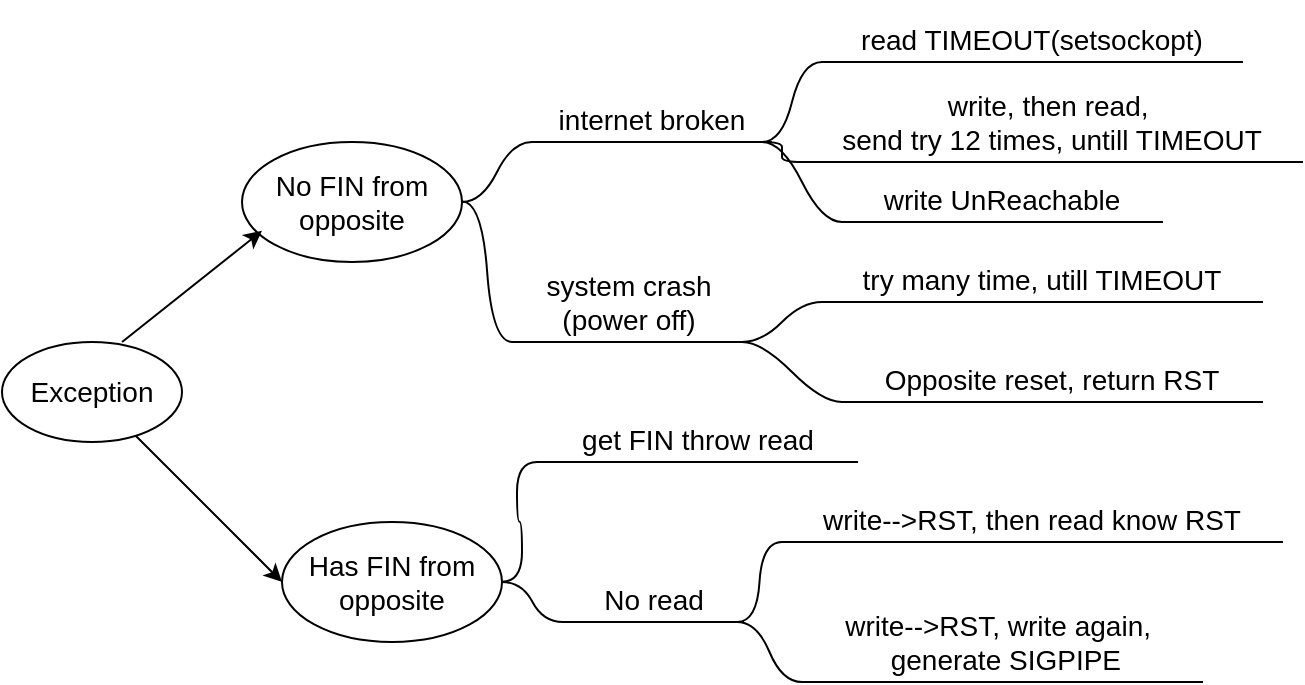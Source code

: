 <mxfile version="24.6.4" type="device">
  <diagram name="Page-1" id="qBD3WyZXHX_IgGigsZ5z">
    <mxGraphModel dx="939" dy="914" grid="1" gridSize="10" guides="1" tooltips="1" connect="1" arrows="1" fold="1" page="1" pageScale="1" pageWidth="850" pageHeight="1100" math="0" shadow="0">
      <root>
        <mxCell id="0" />
        <mxCell id="1" parent="0" />
        <mxCell id="DP1IoGyj_X-YQ65H5wH2-1" value="Exception" style="ellipse;whiteSpace=wrap;html=1;fontSize=14;" vertex="1" parent="1">
          <mxGeometry x="100" y="410" width="90" height="50" as="geometry" />
        </mxCell>
        <mxCell id="DP1IoGyj_X-YQ65H5wH2-2" value="No FIN from opposite" style="ellipse;whiteSpace=wrap;html=1;fontSize=14;" vertex="1" parent="1">
          <mxGeometry x="220" y="310" width="110" height="60" as="geometry" />
        </mxCell>
        <mxCell id="DP1IoGyj_X-YQ65H5wH2-3" value="Has FIN from&lt;div style=&quot;font-size: 14px;&quot;&gt;opposite&lt;/div&gt;" style="ellipse;whiteSpace=wrap;html=1;fontSize=14;" vertex="1" parent="1">
          <mxGeometry x="240" y="500" width="110" height="60" as="geometry" />
        </mxCell>
        <mxCell id="DP1IoGyj_X-YQ65H5wH2-4" value="internet broken" style="whiteSpace=wrap;html=1;shape=partialRectangle;top=0;left=0;bottom=1;right=0;points=[[0,1],[1,1]];fillColor=none;align=center;verticalAlign=bottom;routingCenterY=0.5;snapToPoint=1;recursiveResize=0;autosize=1;treeFolding=1;treeMoving=1;newEdgeStyle={&quot;edgeStyle&quot;:&quot;entityRelationEdgeStyle&quot;,&quot;startArrow&quot;:&quot;none&quot;,&quot;endArrow&quot;:&quot;none&quot;,&quot;segment&quot;:10,&quot;curved&quot;:1,&quot;sourcePerimeterSpacing&quot;:0,&quot;targetPerimeterSpacing&quot;:0};fontSize=14;" vertex="1" parent="1">
          <mxGeometry x="365" y="280" width="119.5" height="30" as="geometry" />
        </mxCell>
        <mxCell id="DP1IoGyj_X-YQ65H5wH2-5" value="" style="edgeStyle=entityRelationEdgeStyle;startArrow=none;endArrow=none;segment=10;curved=1;sourcePerimeterSpacing=0;targetPerimeterSpacing=0;rounded=0;fontSize=14;" edge="1" target="DP1IoGyj_X-YQ65H5wH2-4" parent="1">
          <mxGeometry relative="1" as="geometry">
            <mxPoint x="330" y="340" as="sourcePoint" />
          </mxGeometry>
        </mxCell>
        <mxCell id="DP1IoGyj_X-YQ65H5wH2-8" value="system crash&lt;div style=&quot;font-size: 14px;&quot;&gt;(power off)&lt;/div&gt;" style="whiteSpace=wrap;html=1;shape=partialRectangle;top=0;left=0;bottom=1;right=0;points=[[0,1],[1,1]];fillColor=none;align=center;verticalAlign=bottom;routingCenterY=0.5;snapToPoint=1;recursiveResize=0;autosize=1;treeFolding=1;treeMoving=1;newEdgeStyle={&quot;edgeStyle&quot;:&quot;entityRelationEdgeStyle&quot;,&quot;startArrow&quot;:&quot;none&quot;,&quot;endArrow&quot;:&quot;none&quot;,&quot;segment&quot;:10,&quot;curved&quot;:1,&quot;sourcePerimeterSpacing&quot;:0,&quot;targetPerimeterSpacing&quot;:0};fontSize=14;" vertex="1" parent="1">
          <mxGeometry x="355.5" y="360" width="115" height="50" as="geometry" />
        </mxCell>
        <mxCell id="DP1IoGyj_X-YQ65H5wH2-9" value="" style="edgeStyle=entityRelationEdgeStyle;startArrow=none;endArrow=none;segment=10;curved=1;sourcePerimeterSpacing=0;targetPerimeterSpacing=0;rounded=0;exitX=1;exitY=0.5;exitDx=0;exitDy=0;fontSize=14;" edge="1" parent="1">
          <mxGeometry relative="1" as="geometry">
            <mxPoint x="330" y="339.72" as="sourcePoint" />
            <mxPoint x="355.143" y="410.003" as="targetPoint" />
          </mxGeometry>
        </mxCell>
        <mxCell id="DP1IoGyj_X-YQ65H5wH2-10" value="read TIMEOUT(setsockopt)" style="whiteSpace=wrap;html=1;shape=partialRectangle;top=0;left=0;bottom=1;right=0;points=[[0,1],[1,1]];fillColor=none;align=center;verticalAlign=bottom;routingCenterY=0.5;snapToPoint=1;recursiveResize=0;autosize=1;treeFolding=1;treeMoving=1;newEdgeStyle={&quot;edgeStyle&quot;:&quot;entityRelationEdgeStyle&quot;,&quot;startArrow&quot;:&quot;none&quot;,&quot;endArrow&quot;:&quot;none&quot;,&quot;segment&quot;:10,&quot;curved&quot;:1,&quot;sourcePerimeterSpacing&quot;:0,&quot;targetPerimeterSpacing&quot;:0};fontSize=14;" vertex="1" parent="1">
          <mxGeometry x="510" y="240" width="210" height="30" as="geometry" />
        </mxCell>
        <mxCell id="DP1IoGyj_X-YQ65H5wH2-11" value="" style="edgeStyle=entityRelationEdgeStyle;startArrow=none;endArrow=none;segment=10;curved=1;sourcePerimeterSpacing=0;targetPerimeterSpacing=0;rounded=0;fontSize=14;" edge="1" target="DP1IoGyj_X-YQ65H5wH2-10" parent="1">
          <mxGeometry relative="1" as="geometry">
            <mxPoint x="480" y="310" as="sourcePoint" />
          </mxGeometry>
        </mxCell>
        <mxCell id="DP1IoGyj_X-YQ65H5wH2-14" value="write UnReachable" style="whiteSpace=wrap;html=1;shape=partialRectangle;top=0;left=0;bottom=1;right=0;points=[[0,1],[1,1]];fillColor=none;align=center;verticalAlign=bottom;routingCenterY=0.5;snapToPoint=1;recursiveResize=0;autosize=1;treeFolding=1;treeMoving=1;newEdgeStyle={&quot;edgeStyle&quot;:&quot;entityRelationEdgeStyle&quot;,&quot;startArrow&quot;:&quot;none&quot;,&quot;endArrow&quot;:&quot;none&quot;,&quot;segment&quot;:10,&quot;curved&quot;:1,&quot;sourcePerimeterSpacing&quot;:0,&quot;targetPerimeterSpacing&quot;:0};fontSize=14;" vertex="1" parent="1">
          <mxGeometry x="520" y="320" width="160" height="30" as="geometry" />
        </mxCell>
        <mxCell id="DP1IoGyj_X-YQ65H5wH2-15" value="" style="edgeStyle=entityRelationEdgeStyle;startArrow=none;endArrow=none;segment=10;curved=1;sourcePerimeterSpacing=0;targetPerimeterSpacing=0;rounded=0;fontSize=14;" edge="1" target="DP1IoGyj_X-YQ65H5wH2-14" parent="1">
          <mxGeometry relative="1" as="geometry">
            <mxPoint x="480" y="310" as="sourcePoint" />
          </mxGeometry>
        </mxCell>
        <mxCell id="DP1IoGyj_X-YQ65H5wH2-16" value="write, then read,&amp;nbsp;&lt;div style=&quot;font-size: 14px;&quot;&gt;send try 12 times, untill TIMEOUT&lt;/div&gt;" style="whiteSpace=wrap;html=1;shape=partialRectangle;top=0;left=0;bottom=1;right=0;points=[[0,1],[1,1]];fillColor=none;align=center;verticalAlign=bottom;routingCenterY=0.5;snapToPoint=1;recursiveResize=0;autosize=1;treeFolding=1;treeMoving=1;newEdgeStyle={&quot;edgeStyle&quot;:&quot;entityRelationEdgeStyle&quot;,&quot;startArrow&quot;:&quot;none&quot;,&quot;endArrow&quot;:&quot;none&quot;,&quot;segment&quot;:10,&quot;curved&quot;:1,&quot;sourcePerimeterSpacing&quot;:0,&quot;targetPerimeterSpacing&quot;:0};fontSize=14;" vertex="1" parent="1">
          <mxGeometry x="500" y="270" width="250" height="50" as="geometry" />
        </mxCell>
        <mxCell id="DP1IoGyj_X-YQ65H5wH2-17" value="" style="edgeStyle=entityRelationEdgeStyle;startArrow=none;endArrow=none;segment=10;curved=1;sourcePerimeterSpacing=0;targetPerimeterSpacing=0;rounded=0;fontSize=14;" edge="1" target="DP1IoGyj_X-YQ65H5wH2-16" parent="1">
          <mxGeometry relative="1" as="geometry">
            <mxPoint x="480" y="310" as="sourcePoint" />
          </mxGeometry>
        </mxCell>
        <mxCell id="DP1IoGyj_X-YQ65H5wH2-19" value="try many time, utill TIMEOUT" style="whiteSpace=wrap;html=1;shape=partialRectangle;top=0;left=0;bottom=1;right=0;points=[[0,1],[1,1]];fillColor=none;align=center;verticalAlign=bottom;routingCenterY=0.5;snapToPoint=1;recursiveResize=0;autosize=1;treeFolding=1;treeMoving=1;newEdgeStyle={&quot;edgeStyle&quot;:&quot;entityRelationEdgeStyle&quot;,&quot;startArrow&quot;:&quot;none&quot;,&quot;endArrow&quot;:&quot;none&quot;,&quot;segment&quot;:10,&quot;curved&quot;:1,&quot;sourcePerimeterSpacing&quot;:0,&quot;targetPerimeterSpacing&quot;:0};fontSize=14;" vertex="1" parent="1">
          <mxGeometry x="510" y="360" width="220" height="30" as="geometry" />
        </mxCell>
        <mxCell id="DP1IoGyj_X-YQ65H5wH2-20" value="" style="edgeStyle=entityRelationEdgeStyle;startArrow=none;endArrow=none;segment=10;curved=1;sourcePerimeterSpacing=0;targetPerimeterSpacing=0;rounded=0;fontSize=14;" edge="1" target="DP1IoGyj_X-YQ65H5wH2-19" parent="1">
          <mxGeometry relative="1" as="geometry">
            <mxPoint x="470" y="410" as="sourcePoint" />
          </mxGeometry>
        </mxCell>
        <mxCell id="DP1IoGyj_X-YQ65H5wH2-21" value="No read" style="whiteSpace=wrap;html=1;shape=partialRectangle;top=0;left=0;bottom=1;right=0;points=[[0,1],[1,1]];fillColor=none;align=center;verticalAlign=bottom;routingCenterY=0.5;snapToPoint=1;recursiveResize=0;autosize=1;treeFolding=1;treeMoving=1;newEdgeStyle={&quot;edgeStyle&quot;:&quot;entityRelationEdgeStyle&quot;,&quot;startArrow&quot;:&quot;none&quot;,&quot;endArrow&quot;:&quot;none&quot;,&quot;segment&quot;:10,&quot;curved&quot;:1,&quot;sourcePerimeterSpacing&quot;:0,&quot;targetPerimeterSpacing&quot;:0};fontSize=14;" vertex="1" parent="1">
          <mxGeometry x="380.5" y="520" width="90" height="30" as="geometry" />
        </mxCell>
        <mxCell id="DP1IoGyj_X-YQ65H5wH2-22" value="" style="edgeStyle=entityRelationEdgeStyle;startArrow=none;endArrow=none;segment=10;curved=1;sourcePerimeterSpacing=0;targetPerimeterSpacing=0;rounded=0;fontSize=14;" edge="1" parent="1" target="DP1IoGyj_X-YQ65H5wH2-21">
          <mxGeometry relative="1" as="geometry">
            <mxPoint x="350" y="530" as="sourcePoint" />
          </mxGeometry>
        </mxCell>
        <mxCell id="DP1IoGyj_X-YQ65H5wH2-23" value="get FIN throw read" style="whiteSpace=wrap;html=1;shape=partialRectangle;top=0;left=0;bottom=1;right=0;points=[[0,1],[1,1]];fillColor=none;align=center;verticalAlign=bottom;routingCenterY=0.5;snapToPoint=1;recursiveResize=0;autosize=1;treeFolding=1;treeMoving=1;newEdgeStyle={&quot;edgeStyle&quot;:&quot;entityRelationEdgeStyle&quot;,&quot;startArrow&quot;:&quot;none&quot;,&quot;endArrow&quot;:&quot;none&quot;,&quot;segment&quot;:10,&quot;curved&quot;:1,&quot;sourcePerimeterSpacing&quot;:0,&quot;targetPerimeterSpacing&quot;:0};fontSize=14;" vertex="1" parent="1">
          <mxGeometry x="367.5" y="440" width="160" height="30" as="geometry" />
        </mxCell>
        <mxCell id="DP1IoGyj_X-YQ65H5wH2-24" value="" style="edgeStyle=entityRelationEdgeStyle;startArrow=none;endArrow=none;segment=10;curved=1;sourcePerimeterSpacing=0;targetPerimeterSpacing=0;rounded=0;exitX=1;exitY=0.5;exitDx=0;exitDy=0;fontSize=14;" edge="1" parent="1" target="DP1IoGyj_X-YQ65H5wH2-23">
          <mxGeometry relative="1" as="geometry">
            <mxPoint x="350" y="529.86" as="sourcePoint" />
          </mxGeometry>
        </mxCell>
        <mxCell id="DP1IoGyj_X-YQ65H5wH2-25" value="write--&amp;gt;RST, then read know RST" style="whiteSpace=wrap;html=1;shape=partialRectangle;top=0;left=0;bottom=1;right=0;points=[[0,1],[1,1]];fillColor=none;align=center;verticalAlign=bottom;routingCenterY=0.5;snapToPoint=1;recursiveResize=0;autosize=1;treeFolding=1;treeMoving=1;newEdgeStyle={&quot;edgeStyle&quot;:&quot;entityRelationEdgeStyle&quot;,&quot;startArrow&quot;:&quot;none&quot;,&quot;endArrow&quot;:&quot;none&quot;,&quot;segment&quot;:10,&quot;curved&quot;:1,&quot;sourcePerimeterSpacing&quot;:0,&quot;targetPerimeterSpacing&quot;:0};fontSize=14;" vertex="1" parent="1">
          <mxGeometry x="490" y="480" width="250" height="30" as="geometry" />
        </mxCell>
        <mxCell id="DP1IoGyj_X-YQ65H5wH2-26" value="" style="edgeStyle=entityRelationEdgeStyle;startArrow=none;endArrow=none;segment=10;curved=1;sourcePerimeterSpacing=0;targetPerimeterSpacing=0;rounded=0;fontSize=14;" edge="1" parent="1" target="DP1IoGyj_X-YQ65H5wH2-25">
          <mxGeometry relative="1" as="geometry">
            <mxPoint x="467.5" y="550" as="sourcePoint" />
          </mxGeometry>
        </mxCell>
        <mxCell id="DP1IoGyj_X-YQ65H5wH2-29" value="write--&amp;gt;RST, write again,&amp;nbsp;&lt;div&gt;&amp;nbsp;generate SIGPIPE&lt;/div&gt;" style="whiteSpace=wrap;html=1;shape=partialRectangle;top=0;left=0;bottom=1;right=0;points=[[0,1],[1,1]];fillColor=none;align=center;verticalAlign=bottom;routingCenterY=0.5;snapToPoint=1;recursiveResize=0;autosize=1;treeFolding=1;treeMoving=1;newEdgeStyle={&quot;edgeStyle&quot;:&quot;entityRelationEdgeStyle&quot;,&quot;startArrow&quot;:&quot;none&quot;,&quot;endArrow&quot;:&quot;none&quot;,&quot;segment&quot;:10,&quot;curved&quot;:1,&quot;sourcePerimeterSpacing&quot;:0,&quot;targetPerimeterSpacing&quot;:0};fontSize=14;" vertex="1" parent="1">
          <mxGeometry x="500" y="530" width="200" height="50" as="geometry" />
        </mxCell>
        <mxCell id="DP1IoGyj_X-YQ65H5wH2-30" value="" style="edgeStyle=entityRelationEdgeStyle;startArrow=none;endArrow=none;segment=10;curved=1;sourcePerimeterSpacing=0;targetPerimeterSpacing=0;rounded=0;fontSize=14;" edge="1" parent="1" target="DP1IoGyj_X-YQ65H5wH2-29">
          <mxGeometry relative="1" as="geometry">
            <mxPoint x="467.5" y="550" as="sourcePoint" />
          </mxGeometry>
        </mxCell>
        <mxCell id="DP1IoGyj_X-YQ65H5wH2-34" value="Opposite reset, return RST" style="whiteSpace=wrap;html=1;shape=partialRectangle;top=0;left=0;bottom=1;right=0;points=[[0,1],[1,1]];fillColor=none;align=center;verticalAlign=bottom;routingCenterY=0.5;snapToPoint=1;recursiveResize=0;autosize=1;treeFolding=1;treeMoving=1;newEdgeStyle={&quot;edgeStyle&quot;:&quot;entityRelationEdgeStyle&quot;,&quot;startArrow&quot;:&quot;none&quot;,&quot;endArrow&quot;:&quot;none&quot;,&quot;segment&quot;:10,&quot;curved&quot;:1,&quot;sourcePerimeterSpacing&quot;:0,&quot;targetPerimeterSpacing&quot;:0};fontSize=14;" vertex="1" parent="1">
          <mxGeometry x="520" y="410" width="210" height="30" as="geometry" />
        </mxCell>
        <mxCell id="DP1IoGyj_X-YQ65H5wH2-35" value="" style="edgeStyle=entityRelationEdgeStyle;startArrow=none;endArrow=none;segment=10;curved=1;sourcePerimeterSpacing=0;targetPerimeterSpacing=0;rounded=0;fontSize=14;" edge="1" target="DP1IoGyj_X-YQ65H5wH2-34" parent="1">
          <mxGeometry relative="1" as="geometry">
            <mxPoint x="470" y="410" as="sourcePoint" />
          </mxGeometry>
        </mxCell>
        <mxCell id="DP1IoGyj_X-YQ65H5wH2-38" value="" style="endArrow=classic;html=1;rounded=0;exitX=0.667;exitY=0;exitDx=0;exitDy=0;exitPerimeter=0;fontSize=14;entryX=0.091;entryY=0.74;entryDx=0;entryDy=0;entryPerimeter=0;" edge="1" parent="1" source="DP1IoGyj_X-YQ65H5wH2-1" target="DP1IoGyj_X-YQ65H5wH2-2">
          <mxGeometry width="50" height="50" relative="1" as="geometry">
            <mxPoint x="180" y="390" as="sourcePoint" />
            <mxPoint x="230" y="340" as="targetPoint" />
          </mxGeometry>
        </mxCell>
        <mxCell id="DP1IoGyj_X-YQ65H5wH2-39" value="" style="endArrow=classic;html=1;rounded=0;fontSize=14;" edge="1" parent="1" source="DP1IoGyj_X-YQ65H5wH2-1">
          <mxGeometry width="50" height="50" relative="1" as="geometry">
            <mxPoint x="190" y="580" as="sourcePoint" />
            <mxPoint x="240" y="530" as="targetPoint" />
          </mxGeometry>
        </mxCell>
      </root>
    </mxGraphModel>
  </diagram>
</mxfile>
